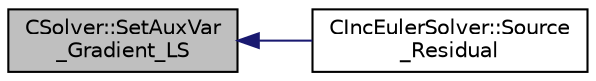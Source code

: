 digraph "CSolver::SetAuxVar_Gradient_LS"
{
  edge [fontname="Helvetica",fontsize="10",labelfontname="Helvetica",labelfontsize="10"];
  node [fontname="Helvetica",fontsize="10",shape=record];
  rankdir="LR";
  Node4413 [label="CSolver::SetAuxVar\l_Gradient_LS",height=0.2,width=0.4,color="black", fillcolor="grey75", style="filled", fontcolor="black"];
  Node4413 -> Node4414 [dir="back",color="midnightblue",fontsize="10",style="solid",fontname="Helvetica"];
  Node4414 [label="CIncEulerSolver::Source\l_Residual",height=0.2,width=0.4,color="black", fillcolor="white", style="filled",URL="$class_c_inc_euler_solver.html#aaa52f2305bb8f93d51fd0910c1ddeec9",tooltip="Source term integration. "];
}
